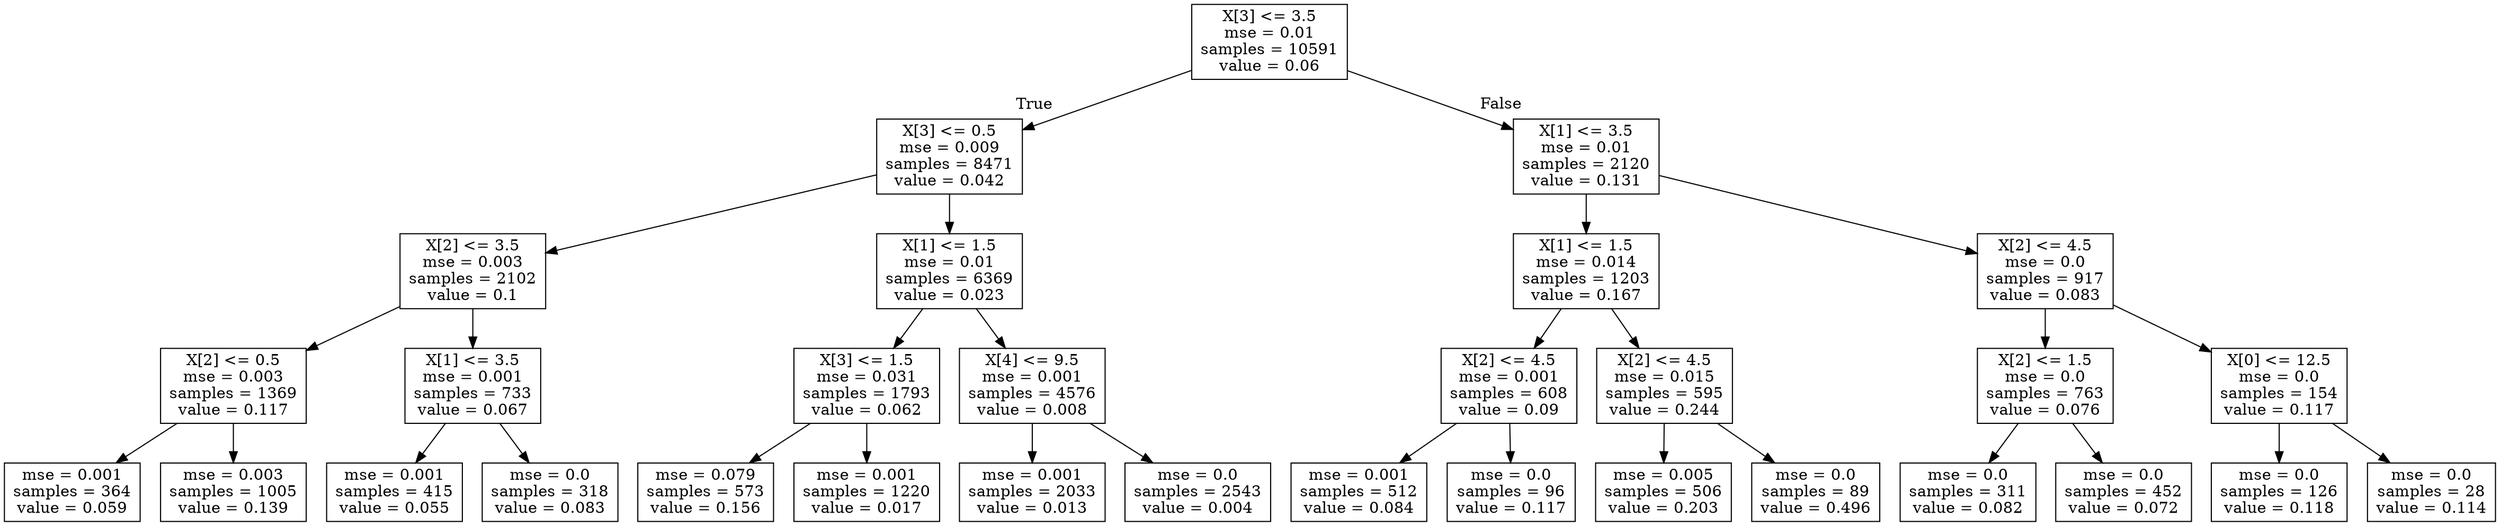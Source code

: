 digraph Tree {
node [shape=box] ;
0 [label="X[3] <= 3.5\nmse = 0.01\nsamples = 10591\nvalue = 0.06"] ;
1 [label="X[3] <= 0.5\nmse = 0.009\nsamples = 8471\nvalue = 0.042"] ;
0 -> 1 [labeldistance=2.5, labelangle=45, headlabel="True"] ;
2 [label="X[2] <= 3.5\nmse = 0.003\nsamples = 2102\nvalue = 0.1"] ;
1 -> 2 ;
3 [label="X[2] <= 0.5\nmse = 0.003\nsamples = 1369\nvalue = 0.117"] ;
2 -> 3 ;
4 [label="mse = 0.001\nsamples = 364\nvalue = 0.059"] ;
3 -> 4 ;
5 [label="mse = 0.003\nsamples = 1005\nvalue = 0.139"] ;
3 -> 5 ;
6 [label="X[1] <= 3.5\nmse = 0.001\nsamples = 733\nvalue = 0.067"] ;
2 -> 6 ;
7 [label="mse = 0.001\nsamples = 415\nvalue = 0.055"] ;
6 -> 7 ;
8 [label="mse = 0.0\nsamples = 318\nvalue = 0.083"] ;
6 -> 8 ;
9 [label="X[1] <= 1.5\nmse = 0.01\nsamples = 6369\nvalue = 0.023"] ;
1 -> 9 ;
10 [label="X[3] <= 1.5\nmse = 0.031\nsamples = 1793\nvalue = 0.062"] ;
9 -> 10 ;
11 [label="mse = 0.079\nsamples = 573\nvalue = 0.156"] ;
10 -> 11 ;
12 [label="mse = 0.001\nsamples = 1220\nvalue = 0.017"] ;
10 -> 12 ;
13 [label="X[4] <= 9.5\nmse = 0.001\nsamples = 4576\nvalue = 0.008"] ;
9 -> 13 ;
14 [label="mse = 0.001\nsamples = 2033\nvalue = 0.013"] ;
13 -> 14 ;
15 [label="mse = 0.0\nsamples = 2543\nvalue = 0.004"] ;
13 -> 15 ;
16 [label="X[1] <= 3.5\nmse = 0.01\nsamples = 2120\nvalue = 0.131"] ;
0 -> 16 [labeldistance=2.5, labelangle=-45, headlabel="False"] ;
17 [label="X[1] <= 1.5\nmse = 0.014\nsamples = 1203\nvalue = 0.167"] ;
16 -> 17 ;
18 [label="X[2] <= 4.5\nmse = 0.001\nsamples = 608\nvalue = 0.09"] ;
17 -> 18 ;
19 [label="mse = 0.001\nsamples = 512\nvalue = 0.084"] ;
18 -> 19 ;
20 [label="mse = 0.0\nsamples = 96\nvalue = 0.117"] ;
18 -> 20 ;
21 [label="X[2] <= 4.5\nmse = 0.015\nsamples = 595\nvalue = 0.244"] ;
17 -> 21 ;
22 [label="mse = 0.005\nsamples = 506\nvalue = 0.203"] ;
21 -> 22 ;
23 [label="mse = 0.0\nsamples = 89\nvalue = 0.496"] ;
21 -> 23 ;
24 [label="X[2] <= 4.5\nmse = 0.0\nsamples = 917\nvalue = 0.083"] ;
16 -> 24 ;
25 [label="X[2] <= 1.5\nmse = 0.0\nsamples = 763\nvalue = 0.076"] ;
24 -> 25 ;
26 [label="mse = 0.0\nsamples = 311\nvalue = 0.082"] ;
25 -> 26 ;
27 [label="mse = 0.0\nsamples = 452\nvalue = 0.072"] ;
25 -> 27 ;
28 [label="X[0] <= 12.5\nmse = 0.0\nsamples = 154\nvalue = 0.117"] ;
24 -> 28 ;
29 [label="mse = 0.0\nsamples = 126\nvalue = 0.118"] ;
28 -> 29 ;
30 [label="mse = 0.0\nsamples = 28\nvalue = 0.114"] ;
28 -> 30 ;
}